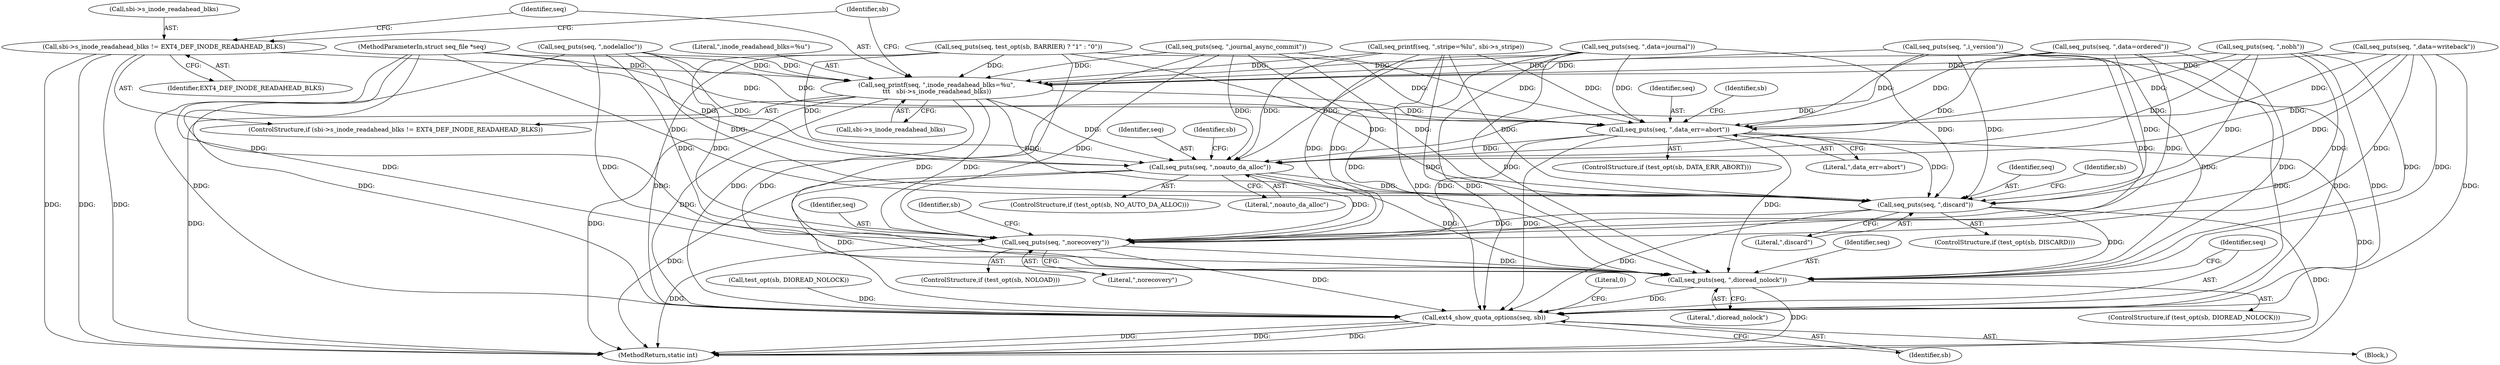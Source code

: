 digraph "0_linux_744692dc059845b2a3022119871846e74d4f6e11_18@API" {
"1000468" [label="(Call,sbi->s_inode_readahead_blks != EXT4_DEF_INODE_READAHEAD_BLKS)"];
"1000473" [label="(Call,seq_printf(seq, \",inode_readahead_blks=%u\",\n\t\t\t   sbi->s_inode_readahead_blks))"];
"1000483" [label="(Call,seq_puts(seq, \",data_err=abort\"))"];
"1000490" [label="(Call,seq_puts(seq, \",noauto_da_alloc\"))"];
"1000497" [label="(Call,seq_puts(seq, \",discard\"))"];
"1000504" [label="(Call,seq_puts(seq, \",norecovery\"))"];
"1000511" [label="(Call,seq_puts(seq, \",dioread_nolock\"))"];
"1000514" [label="(Call,ext4_show_quota_options(seq, sb))"];
"1000498" [label="(Identifier,seq)"];
"1000505" [label="(Identifier,seq)"];
"1000403" [label="(Call,seq_puts(seq, \",journal_async_commit\"))"];
"1000513" [label="(Literal,\",dioread_nolock\")"];
"1000474" [label="(Identifier,seq)"];
"1000500" [label="(ControlStructure,if (test_opt(sb, NOLOAD)))"];
"1000485" [label="(Literal,\",data_err=abort\")"];
"1000432" [label="(Call,seq_printf(seq, \",stripe=%lu\", sbi->s_stripe))"];
"1000493" [label="(ControlStructure,if (test_opt(sb, DISCARD)))"];
"1000508" [label="(Call,test_opt(sb, DIOREAD_NOLOCK))"];
"1000488" [label="(Identifier,sb)"];
"1000481" [label="(Identifier,sb)"];
"1000444" [label="(Call,seq_puts(seq, \",data=journal\"))"];
"1000464" [label="(Call,seq_puts(seq, \",data=writeback\"))"];
"1000495" [label="(Identifier,sb)"];
"1000514" [label="(Call,ext4_show_quota_options(seq, sb))"];
"1000502" [label="(Identifier,sb)"];
"1000484" [label="(Identifier,seq)"];
"1000519" [label="(MethodReturn,static int)"];
"1000479" [label="(ControlStructure,if (test_opt(sb, DATA_ERR_ABORT)))"];
"1000509" [label="(Identifier,sb)"];
"1000468" [label="(Call,sbi->s_inode_readahead_blks != EXT4_DEF_INODE_READAHEAD_BLKS)"];
"1000425" [label="(Call,seq_puts(seq, \",nodelalloc\"))"];
"1000103" [label="(MethodParameterIn,struct seq_file *seq)"];
"1000491" [label="(Identifier,seq)"];
"1000486" [label="(ControlStructure,if (test_opt(sb, NO_AUTO_DA_ALLOC)))"];
"1000512" [label="(Identifier,seq)"];
"1000507" [label="(ControlStructure,if (test_opt(sb, DIOREAD_NOLOCK)))"];
"1000476" [label="(Call,sbi->s_inode_readahead_blks)"];
"1000499" [label="(Literal,\",discard\")"];
"1000506" [label="(Literal,\",norecovery\")"];
"1000454" [label="(Call,seq_puts(seq, \",data=ordered\"))"];
"1000469" [label="(Call,sbi->s_inode_readahead_blks)"];
"1000391" [label="(Call,seq_puts(seq, test_opt(sb, BARRIER) ? \"1\" : \"0\"))"];
"1000473" [label="(Call,seq_printf(seq, \",inode_readahead_blks=%u\",\n\t\t\t   sbi->s_inode_readahead_blks))"];
"1000511" [label="(Call,seq_puts(seq, \",dioread_nolock\"))"];
"1000492" [label="(Literal,\",noauto_da_alloc\")"];
"1000518" [label="(Literal,0)"];
"1000467" [label="(ControlStructure,if (sbi->s_inode_readahead_blks != EXT4_DEF_INODE_READAHEAD_BLKS))"];
"1000490" [label="(Call,seq_puts(seq, \",noauto_da_alloc\"))"];
"1000483" [label="(Call,seq_puts(seq, \",data_err=abort\"))"];
"1000516" [label="(Identifier,sb)"];
"1000417" [label="(Call,seq_puts(seq, \",i_version\"))"];
"1000410" [label="(Call,seq_puts(seq, \",nobh\"))"];
"1000105" [label="(Block,)"];
"1000497" [label="(Call,seq_puts(seq, \",discard\"))"];
"1000472" [label="(Identifier,EXT4_DEF_INODE_READAHEAD_BLKS)"];
"1000475" [label="(Literal,\",inode_readahead_blks=%u\")"];
"1000515" [label="(Identifier,seq)"];
"1000504" [label="(Call,seq_puts(seq, \",norecovery\"))"];
"1000468" -> "1000467"  [label="AST: "];
"1000468" -> "1000472"  [label="CFG: "];
"1000469" -> "1000468"  [label="AST: "];
"1000472" -> "1000468"  [label="AST: "];
"1000474" -> "1000468"  [label="CFG: "];
"1000481" -> "1000468"  [label="CFG: "];
"1000468" -> "1000519"  [label="DDG: "];
"1000468" -> "1000519"  [label="DDG: "];
"1000468" -> "1000519"  [label="DDG: "];
"1000468" -> "1000473"  [label="DDG: "];
"1000473" -> "1000467"  [label="AST: "];
"1000473" -> "1000476"  [label="CFG: "];
"1000474" -> "1000473"  [label="AST: "];
"1000475" -> "1000473"  [label="AST: "];
"1000476" -> "1000473"  [label="AST: "];
"1000481" -> "1000473"  [label="CFG: "];
"1000473" -> "1000519"  [label="DDG: "];
"1000473" -> "1000519"  [label="DDG: "];
"1000454" -> "1000473"  [label="DDG: "];
"1000391" -> "1000473"  [label="DDG: "];
"1000403" -> "1000473"  [label="DDG: "];
"1000444" -> "1000473"  [label="DDG: "];
"1000410" -> "1000473"  [label="DDG: "];
"1000464" -> "1000473"  [label="DDG: "];
"1000425" -> "1000473"  [label="DDG: "];
"1000417" -> "1000473"  [label="DDG: "];
"1000432" -> "1000473"  [label="DDG: "];
"1000103" -> "1000473"  [label="DDG: "];
"1000473" -> "1000483"  [label="DDG: "];
"1000473" -> "1000490"  [label="DDG: "];
"1000473" -> "1000497"  [label="DDG: "];
"1000473" -> "1000504"  [label="DDG: "];
"1000473" -> "1000511"  [label="DDG: "];
"1000473" -> "1000514"  [label="DDG: "];
"1000483" -> "1000479"  [label="AST: "];
"1000483" -> "1000485"  [label="CFG: "];
"1000484" -> "1000483"  [label="AST: "];
"1000485" -> "1000483"  [label="AST: "];
"1000488" -> "1000483"  [label="CFG: "];
"1000483" -> "1000519"  [label="DDG: "];
"1000454" -> "1000483"  [label="DDG: "];
"1000391" -> "1000483"  [label="DDG: "];
"1000403" -> "1000483"  [label="DDG: "];
"1000444" -> "1000483"  [label="DDG: "];
"1000410" -> "1000483"  [label="DDG: "];
"1000464" -> "1000483"  [label="DDG: "];
"1000425" -> "1000483"  [label="DDG: "];
"1000417" -> "1000483"  [label="DDG: "];
"1000432" -> "1000483"  [label="DDG: "];
"1000103" -> "1000483"  [label="DDG: "];
"1000483" -> "1000490"  [label="DDG: "];
"1000483" -> "1000497"  [label="DDG: "];
"1000483" -> "1000504"  [label="DDG: "];
"1000483" -> "1000511"  [label="DDG: "];
"1000483" -> "1000514"  [label="DDG: "];
"1000490" -> "1000486"  [label="AST: "];
"1000490" -> "1000492"  [label="CFG: "];
"1000491" -> "1000490"  [label="AST: "];
"1000492" -> "1000490"  [label="AST: "];
"1000495" -> "1000490"  [label="CFG: "];
"1000490" -> "1000519"  [label="DDG: "];
"1000454" -> "1000490"  [label="DDG: "];
"1000391" -> "1000490"  [label="DDG: "];
"1000403" -> "1000490"  [label="DDG: "];
"1000444" -> "1000490"  [label="DDG: "];
"1000410" -> "1000490"  [label="DDG: "];
"1000464" -> "1000490"  [label="DDG: "];
"1000425" -> "1000490"  [label="DDG: "];
"1000417" -> "1000490"  [label="DDG: "];
"1000432" -> "1000490"  [label="DDG: "];
"1000103" -> "1000490"  [label="DDG: "];
"1000490" -> "1000497"  [label="DDG: "];
"1000490" -> "1000504"  [label="DDG: "];
"1000490" -> "1000511"  [label="DDG: "];
"1000490" -> "1000514"  [label="DDG: "];
"1000497" -> "1000493"  [label="AST: "];
"1000497" -> "1000499"  [label="CFG: "];
"1000498" -> "1000497"  [label="AST: "];
"1000499" -> "1000497"  [label="AST: "];
"1000502" -> "1000497"  [label="CFG: "];
"1000497" -> "1000519"  [label="DDG: "];
"1000454" -> "1000497"  [label="DDG: "];
"1000391" -> "1000497"  [label="DDG: "];
"1000403" -> "1000497"  [label="DDG: "];
"1000444" -> "1000497"  [label="DDG: "];
"1000410" -> "1000497"  [label="DDG: "];
"1000464" -> "1000497"  [label="DDG: "];
"1000425" -> "1000497"  [label="DDG: "];
"1000417" -> "1000497"  [label="DDG: "];
"1000432" -> "1000497"  [label="DDG: "];
"1000103" -> "1000497"  [label="DDG: "];
"1000497" -> "1000504"  [label="DDG: "];
"1000497" -> "1000511"  [label="DDG: "];
"1000497" -> "1000514"  [label="DDG: "];
"1000504" -> "1000500"  [label="AST: "];
"1000504" -> "1000506"  [label="CFG: "];
"1000505" -> "1000504"  [label="AST: "];
"1000506" -> "1000504"  [label="AST: "];
"1000509" -> "1000504"  [label="CFG: "];
"1000504" -> "1000519"  [label="DDG: "];
"1000454" -> "1000504"  [label="DDG: "];
"1000391" -> "1000504"  [label="DDG: "];
"1000403" -> "1000504"  [label="DDG: "];
"1000444" -> "1000504"  [label="DDG: "];
"1000410" -> "1000504"  [label="DDG: "];
"1000464" -> "1000504"  [label="DDG: "];
"1000425" -> "1000504"  [label="DDG: "];
"1000417" -> "1000504"  [label="DDG: "];
"1000432" -> "1000504"  [label="DDG: "];
"1000103" -> "1000504"  [label="DDG: "];
"1000504" -> "1000511"  [label="DDG: "];
"1000504" -> "1000514"  [label="DDG: "];
"1000511" -> "1000507"  [label="AST: "];
"1000511" -> "1000513"  [label="CFG: "];
"1000512" -> "1000511"  [label="AST: "];
"1000513" -> "1000511"  [label="AST: "];
"1000515" -> "1000511"  [label="CFG: "];
"1000511" -> "1000519"  [label="DDG: "];
"1000454" -> "1000511"  [label="DDG: "];
"1000391" -> "1000511"  [label="DDG: "];
"1000403" -> "1000511"  [label="DDG: "];
"1000444" -> "1000511"  [label="DDG: "];
"1000410" -> "1000511"  [label="DDG: "];
"1000464" -> "1000511"  [label="DDG: "];
"1000425" -> "1000511"  [label="DDG: "];
"1000417" -> "1000511"  [label="DDG: "];
"1000432" -> "1000511"  [label="DDG: "];
"1000103" -> "1000511"  [label="DDG: "];
"1000511" -> "1000514"  [label="DDG: "];
"1000514" -> "1000105"  [label="AST: "];
"1000514" -> "1000516"  [label="CFG: "];
"1000515" -> "1000514"  [label="AST: "];
"1000516" -> "1000514"  [label="AST: "];
"1000518" -> "1000514"  [label="CFG: "];
"1000514" -> "1000519"  [label="DDG: "];
"1000514" -> "1000519"  [label="DDG: "];
"1000514" -> "1000519"  [label="DDG: "];
"1000454" -> "1000514"  [label="DDG: "];
"1000391" -> "1000514"  [label="DDG: "];
"1000403" -> "1000514"  [label="DDG: "];
"1000444" -> "1000514"  [label="DDG: "];
"1000410" -> "1000514"  [label="DDG: "];
"1000464" -> "1000514"  [label="DDG: "];
"1000425" -> "1000514"  [label="DDG: "];
"1000417" -> "1000514"  [label="DDG: "];
"1000432" -> "1000514"  [label="DDG: "];
"1000103" -> "1000514"  [label="DDG: "];
"1000508" -> "1000514"  [label="DDG: "];
}
